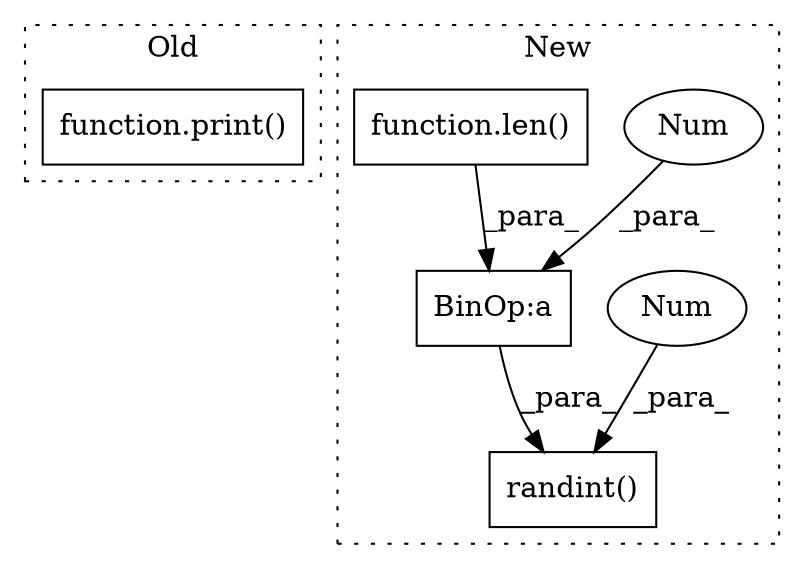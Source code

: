 digraph G {
subgraph cluster0 {
1 [label="function.print()" a="75" s="322,332" l="6,1" shape="box"];
label = "Old";
style="dotted";
}
subgraph cluster1 {
2 [label="randint()" a="75" s="588,618" l="15,1" shape="box"];
3 [label="Num" a="76" s="603" l="1" shape="ellipse"];
4 [label="BinOp:a" a="82" s="616" l="1" shape="box"];
5 [label="Num" a="76" s="617" l="1" shape="ellipse"];
6 [label="function.len()" a="75" s="563,571" l="4,1" shape="box"];
label = "New";
style="dotted";
}
3 -> 2 [label="_para_"];
4 -> 2 [label="_para_"];
5 -> 4 [label="_para_"];
6 -> 4 [label="_para_"];
}